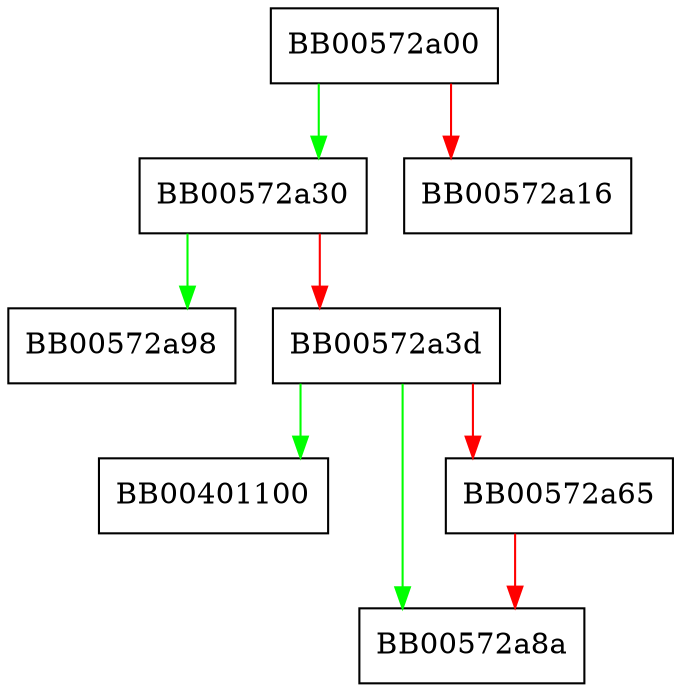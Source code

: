 digraph CONF_get1_default_config_file {
  node [shape="box"];
  graph [splines=ortho];
  BB00572a00 -> BB00572a30 [color="green"];
  BB00572a00 -> BB00572a16 [color="red"];
  BB00572a30 -> BB00572a98 [color="green"];
  BB00572a30 -> BB00572a3d [color="red"];
  BB00572a3d -> BB00401100 [color="green"];
  BB00572a3d -> BB00572a8a [color="green"];
  BB00572a3d -> BB00572a65 [color="red"];
  BB00572a65 -> BB00572a8a [color="red"];
}